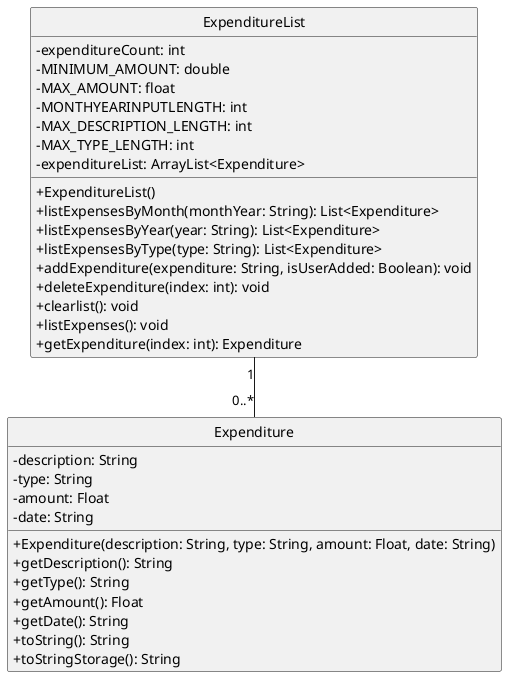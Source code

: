 @startuml
'https://plantuml.com/class-diagram

hide circle
skinparam classAttributeIconSize 0

class Expenditure {
    -description: String
    -type: String
    -amount: Float
    -date: String

    +Expenditure(description: String, type: String, amount: Float, date: String)
    +getDescription(): String
    +getType(): String
    +getAmount(): Float
    +getDate(): String
    +toString(): String
    +toStringStorage(): String
}

class ExpenditureList {
    -expenditureCount: int
    -MINIMUM_AMOUNT: double
    -MAX_AMOUNT: float
    -MONTHYEARINPUTLENGTH: int
    -MAX_DESCRIPTION_LENGTH: int
    -MAX_TYPE_LENGTH: int
    -expenditureList: ArrayList<Expenditure>

    +ExpenditureList()
    +listExpensesByMonth(monthYear: String): List<Expenditure>
    +listExpensesByYear(year: String): List<Expenditure>
    +listExpensesByType(type: String): List<Expenditure>
    +addExpenditure(expenditure: String, isUserAdded: Boolean): void
    +deleteExpenditure(index: int): void
    +clearlist(): void
    +listExpenses(): void
    +getExpenditure(index: int): Expenditure
}

ExpenditureList "1" -- "0..*" Expenditure

@enduml